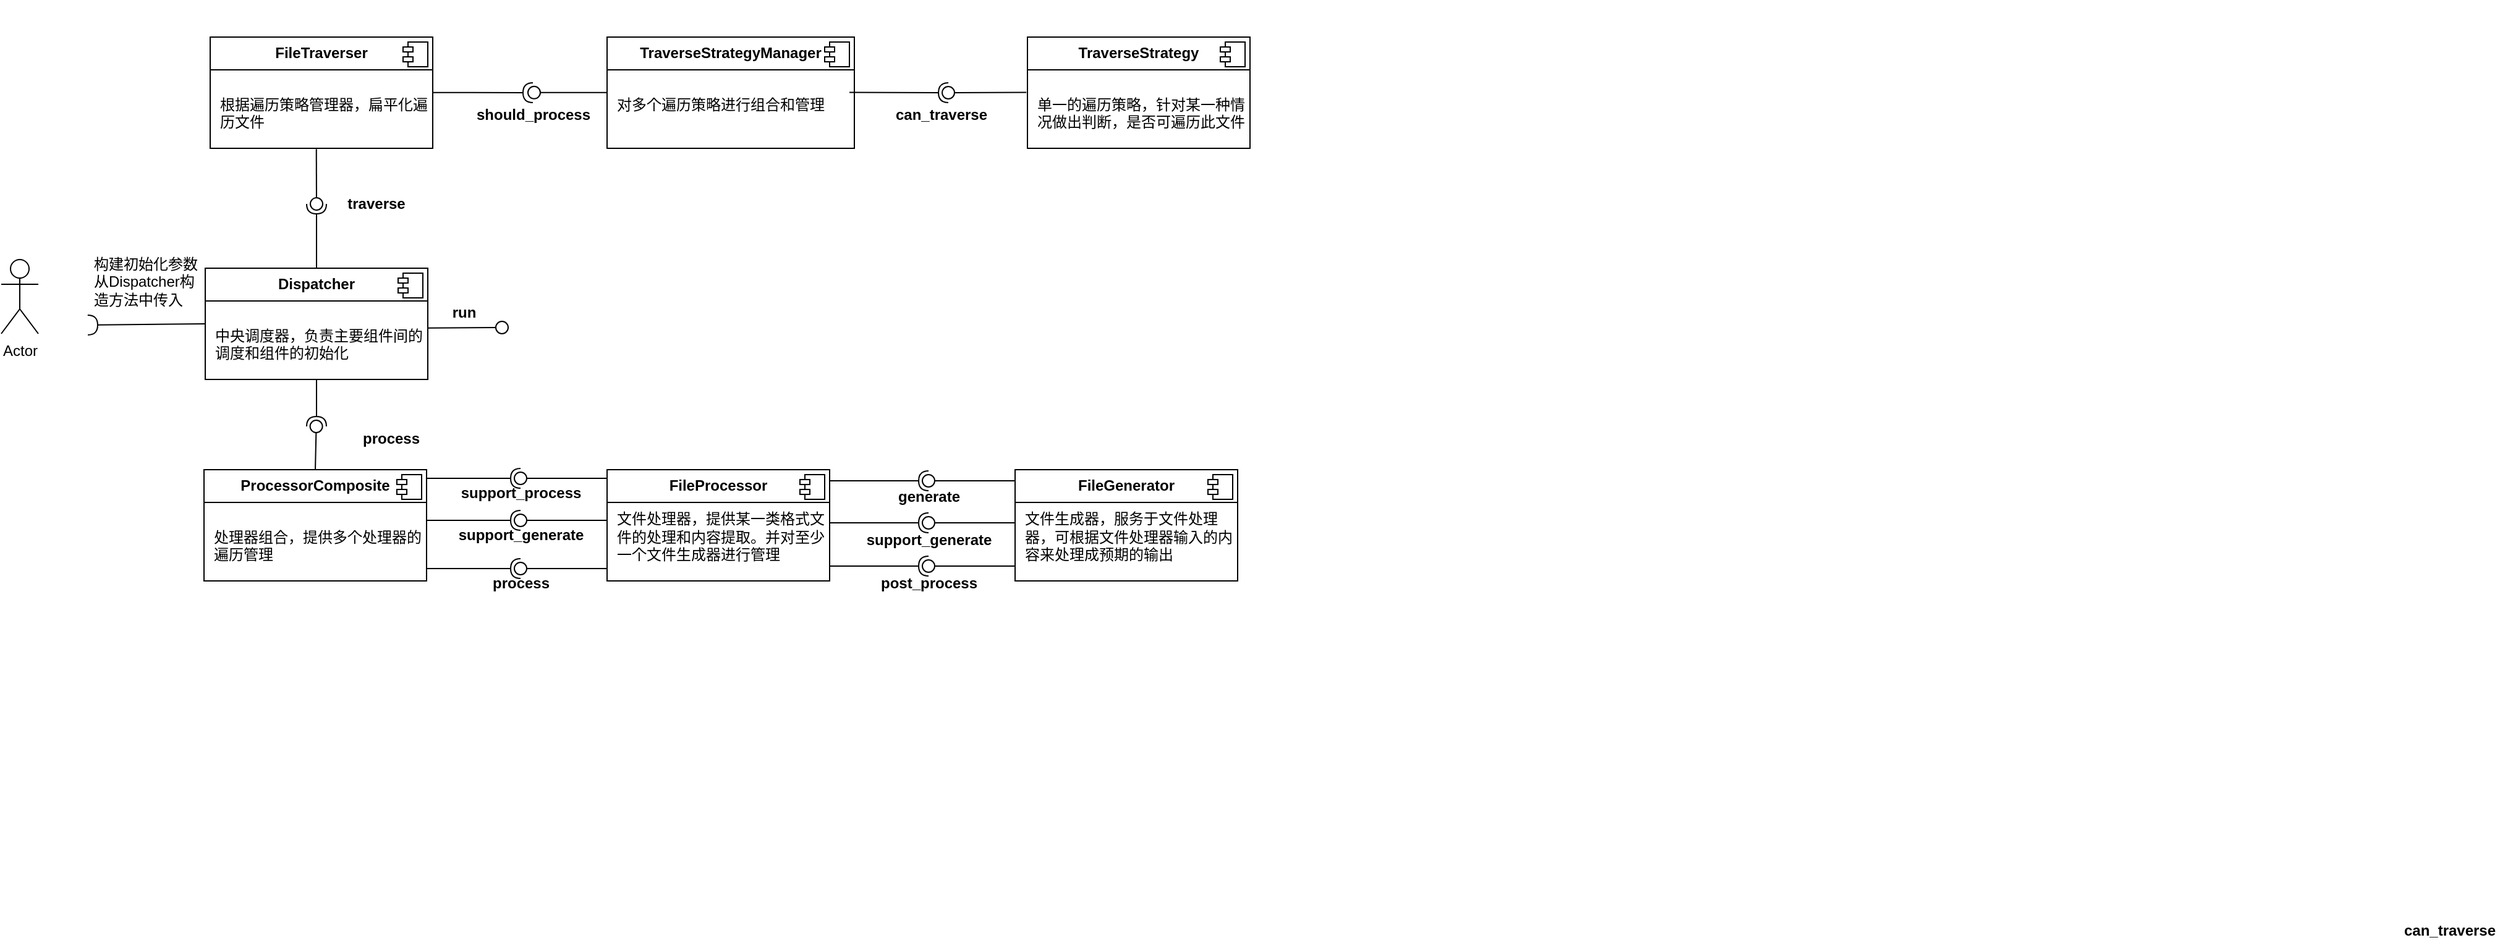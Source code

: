 <mxfile version="24.3.1" type="github">
  <diagram name="Page-1" id="e7e014a7-5840-1c2e-5031-d8a46d1fe8dd">
    <mxGraphModel dx="1267" dy="715" grid="1" gridSize="10" guides="1" tooltips="1" connect="1" arrows="1" fold="1" page="1" pageScale="1" pageWidth="1169" pageHeight="826" background="none" math="0" shadow="0">
      <root>
        <mxCell id="0" />
        <mxCell id="1" parent="0" />
        <mxCell id="0t4V10BTu9ClVdfivU5t-42" value="&lt;p style=&quot;margin:0px;margin-top:6px;text-align:center;&quot;&gt;&lt;b&gt;Dispatcher&lt;/b&gt;&lt;/p&gt;&lt;hr size=&quot;1&quot; style=&quot;border-style:solid;&quot;&gt;&lt;p style=&quot;margin:0px;margin-left:8px;&quot;&gt;&lt;br&gt;&lt;/p&gt;&lt;p style=&quot;margin:0px;margin-left:8px;&quot;&gt;中央调度器，负责主要组件间的调度和组件的初始化&lt;/p&gt;" style="align=left;overflow=fill;html=1;dropTarget=0;whiteSpace=wrap;" vertex="1" parent="1">
          <mxGeometry x="495" y="377" width="180" height="90" as="geometry" />
        </mxCell>
        <mxCell id="0t4V10BTu9ClVdfivU5t-43" value="" style="shape=component;jettyWidth=8;jettyHeight=4;" vertex="1" parent="0t4V10BTu9ClVdfivU5t-42">
          <mxGeometry x="1" width="20" height="20" relative="1" as="geometry">
            <mxPoint x="-24" y="4" as="offset" />
          </mxGeometry>
        </mxCell>
        <mxCell id="0t4V10BTu9ClVdfivU5t-56" value="&lt;p style=&quot;margin:0px;margin-top:6px;text-align:center;&quot;&gt;&lt;b&gt;FileTraverser&lt;/b&gt;&lt;/p&gt;&lt;hr size=&quot;1&quot; style=&quot;border-style:solid;&quot;&gt;&lt;p style=&quot;margin: 0px 0px 0px 8px;&quot;&gt;&lt;br&gt;&lt;/p&gt;&lt;p style=&quot;margin: 0px 0px 0px 8px;&quot;&gt;根据遍历策略管理器，扁平化遍历文件&lt;/p&gt;" style="align=left;overflow=fill;html=1;dropTarget=0;whiteSpace=wrap;" vertex="1" parent="1">
          <mxGeometry x="499" y="190" width="180" height="90" as="geometry" />
        </mxCell>
        <mxCell id="0t4V10BTu9ClVdfivU5t-57" value="" style="shape=component;jettyWidth=8;jettyHeight=4;" vertex="1" parent="0t4V10BTu9ClVdfivU5t-56">
          <mxGeometry x="1" width="20" height="20" relative="1" as="geometry">
            <mxPoint x="-24" y="4" as="offset" />
          </mxGeometry>
        </mxCell>
        <mxCell id="0t4V10BTu9ClVdfivU5t-59" value="&lt;p style=&quot;margin:0px;margin-top:6px;text-align:center;&quot;&gt;&lt;b&gt;TraverseStrategyManager&lt;/b&gt;&lt;br&gt;&lt;/p&gt;&lt;hr size=&quot;1&quot; style=&quot;border-style:solid;&quot;&gt;&lt;p style=&quot;margin:0px;margin-left:8px;&quot;&gt;&lt;br&gt;&lt;/p&gt;&lt;p style=&quot;margin:0px;margin-left:8px;&quot;&gt;对多个遍历策略进行组合和管理&lt;/p&gt;" style="align=left;overflow=fill;html=1;dropTarget=0;whiteSpace=wrap;" vertex="1" parent="1">
          <mxGeometry x="820" y="190" width="200" height="90" as="geometry" />
        </mxCell>
        <mxCell id="0t4V10BTu9ClVdfivU5t-60" value="" style="shape=component;jettyWidth=8;jettyHeight=4;" vertex="1" parent="0t4V10BTu9ClVdfivU5t-59">
          <mxGeometry x="1" width="20" height="20" relative="1" as="geometry">
            <mxPoint x="-24" y="4" as="offset" />
          </mxGeometry>
        </mxCell>
        <mxCell id="0t4V10BTu9ClVdfivU5t-61" value="&lt;p style=&quot;margin:0px;margin-top:6px;text-align:center;&quot;&gt;&lt;b&gt;TraverseStrategy&lt;/b&gt;&lt;br&gt;&lt;/p&gt;&lt;hr size=&quot;1&quot; style=&quot;border-style:solid;&quot;&gt;&lt;p style=&quot;margin:0px;margin-left:8px;&quot;&gt;&lt;br&gt;&lt;/p&gt;&lt;p style=&quot;margin:0px;margin-left:8px;&quot;&gt;单一的遍历策略，针对某一种情况做出判断，是否可遍历此文件&lt;/p&gt;" style="align=left;overflow=fill;html=1;dropTarget=0;whiteSpace=wrap;" vertex="1" parent="1">
          <mxGeometry x="1160" y="190" width="180" height="90" as="geometry" />
        </mxCell>
        <mxCell id="0t4V10BTu9ClVdfivU5t-62" value="" style="shape=component;jettyWidth=8;jettyHeight=4;" vertex="1" parent="0t4V10BTu9ClVdfivU5t-61">
          <mxGeometry x="1" width="20" height="20" relative="1" as="geometry">
            <mxPoint x="-24" y="4" as="offset" />
          </mxGeometry>
        </mxCell>
        <mxCell id="0t4V10BTu9ClVdfivU5t-63" value="&lt;p style=&quot;margin:0px;margin-top:6px;text-align:center;&quot;&gt;&lt;b&gt;FileProcessor&lt;/b&gt;&lt;/p&gt;&lt;hr size=&quot;1&quot; style=&quot;border-style:solid;&quot;&gt;&lt;p style=&quot;margin:0px;margin-left:8px;&quot;&gt;&lt;span style=&quot;background-color: initial;&quot;&gt;文件处理器，提供某一类格式文件的处理和内容提取。并对至少一个文件生成器进行管理&lt;/span&gt;&lt;br&gt;&lt;/p&gt;" style="align=left;overflow=fill;html=1;dropTarget=0;whiteSpace=wrap;" vertex="1" parent="1">
          <mxGeometry x="820" y="540" width="180" height="90" as="geometry" />
        </mxCell>
        <mxCell id="0t4V10BTu9ClVdfivU5t-64" value="" style="shape=component;jettyWidth=8;jettyHeight=4;" vertex="1" parent="0t4V10BTu9ClVdfivU5t-63">
          <mxGeometry x="1" width="20" height="20" relative="1" as="geometry">
            <mxPoint x="-24" y="4" as="offset" />
          </mxGeometry>
        </mxCell>
        <mxCell id="0t4V10BTu9ClVdfivU5t-65" value="&lt;p style=&quot;margin:0px;margin-top:6px;text-align:center;&quot;&gt;&lt;b&gt;FileGenerator&lt;/b&gt;&lt;/p&gt;&lt;hr size=&quot;1&quot; style=&quot;border-style:solid;&quot;&gt;&lt;p style=&quot;margin:0px;margin-left:8px;&quot;&gt;文件生成器，服务于文件处理器，可根据文件处理器输入的内容来处理成预期的输出&lt;/p&gt;" style="align=left;overflow=fill;html=1;dropTarget=0;whiteSpace=wrap;" vertex="1" parent="1">
          <mxGeometry x="1150" y="540" width="180" height="90" as="geometry" />
        </mxCell>
        <mxCell id="0t4V10BTu9ClVdfivU5t-66" value="" style="shape=component;jettyWidth=8;jettyHeight=4;" vertex="1" parent="0t4V10BTu9ClVdfivU5t-65">
          <mxGeometry x="1" width="20" height="20" relative="1" as="geometry">
            <mxPoint x="-24" y="4" as="offset" />
          </mxGeometry>
        </mxCell>
        <mxCell id="0t4V10BTu9ClVdfivU5t-67" value="" style="rounded=0;orthogonalLoop=1;jettySize=auto;html=1;endArrow=halfCircle;endFill=0;endSize=6;strokeWidth=1;sketch=0;" edge="1" parent="1">
          <mxGeometry relative="1" as="geometry">
            <mxPoint x="1016" y="234.76" as="sourcePoint" />
            <mxPoint x="1096" y="235" as="targetPoint" />
            <Array as="points">
              <mxPoint x="1015.999" y="234.76" />
            </Array>
          </mxGeometry>
        </mxCell>
        <mxCell id="0t4V10BTu9ClVdfivU5t-68" value="" style="rounded=0;orthogonalLoop=1;jettySize=auto;html=1;endArrow=oval;endFill=0;sketch=0;sourcePerimeterSpacing=0;targetPerimeterSpacing=0;endSize=10;exitX=-0.005;exitY=0.497;exitDx=0;exitDy=0;exitPerimeter=0;" edge="1" parent="1" source="0t4V10BTu9ClVdfivU5t-61">
          <mxGeometry relative="1" as="geometry">
            <mxPoint x="1156" y="235" as="sourcePoint" />
            <mxPoint x="1096" y="235" as="targetPoint" />
          </mxGeometry>
        </mxCell>
        <mxCell id="0t4V10BTu9ClVdfivU5t-69" value="" style="ellipse;whiteSpace=wrap;html=1;align=center;aspect=fixed;fillColor=none;strokeColor=none;resizable=0;perimeter=centerPerimeter;rotatable=0;allowArrows=0;points=[];outlineConnect=1;" vertex="1" parent="1">
          <mxGeometry x="1175" y="160" width="10" height="10" as="geometry" />
        </mxCell>
        <mxCell id="0t4V10BTu9ClVdfivU5t-70" value="can_traverse" style="text;align=center;fontStyle=1;verticalAlign=middle;spacingLeft=3;spacingRight=3;strokeColor=none;rotatable=0;points=[[0,0.5],[1,0.5]];portConstraint=eastwest;html=1;" vertex="1" parent="1">
          <mxGeometry x="1050" y="240" width="80" height="26" as="geometry" />
        </mxCell>
        <mxCell id="0t4V10BTu9ClVdfivU5t-71" value="" style="rounded=0;orthogonalLoop=1;jettySize=auto;html=1;endArrow=halfCircle;endFill=0;endSize=6;strokeWidth=1;sketch=0;exitX=0;exitY=0.5;exitDx=0;exitDy=0;" edge="1" parent="1">
          <mxGeometry relative="1" as="geometry">
            <mxPoint x="679" y="234.86" as="sourcePoint" />
            <mxPoint x="760" y="235" as="targetPoint" />
          </mxGeometry>
        </mxCell>
        <mxCell id="0t4V10BTu9ClVdfivU5t-72" value="" style="rounded=0;orthogonalLoop=1;jettySize=auto;html=1;endArrow=oval;endFill=0;sketch=0;sourcePerimeterSpacing=0;targetPerimeterSpacing=0;endSize=10;" edge="1" parent="1">
          <mxGeometry relative="1" as="geometry">
            <mxPoint x="820" y="234.89" as="sourcePoint" />
            <mxPoint x="761" y="234.89" as="targetPoint" />
          </mxGeometry>
        </mxCell>
        <mxCell id="0t4V10BTu9ClVdfivU5t-73" value="" style="ellipse;whiteSpace=wrap;html=1;align=center;aspect=fixed;fillColor=none;strokeColor=none;resizable=0;perimeter=centerPerimeter;rotatable=0;allowArrows=0;points=[];outlineConnect=1;" vertex="1" parent="1">
          <mxGeometry x="734" y="230" width="10" height="10" as="geometry" />
        </mxCell>
        <mxCell id="0t4V10BTu9ClVdfivU5t-74" value="can_traverse" style="text;align=center;fontStyle=1;verticalAlign=middle;spacingLeft=3;spacingRight=3;strokeColor=none;rotatable=0;points=[[0,0.5],[1,0.5]];portConstraint=eastwest;html=1;" vertex="1" parent="1">
          <mxGeometry x="2270" y="900" width="80" height="26" as="geometry" />
        </mxCell>
        <mxCell id="0t4V10BTu9ClVdfivU5t-75" value="should_process" style="text;align=center;fontStyle=1;verticalAlign=middle;spacingLeft=3;spacingRight=3;strokeColor=none;rotatable=0;points=[[0,0.5],[1,0.5]];portConstraint=eastwest;html=1;" vertex="1" parent="1">
          <mxGeometry x="720" y="240" width="80" height="26" as="geometry" />
        </mxCell>
        <mxCell id="0t4V10BTu9ClVdfivU5t-76" value="" style="rounded=0;orthogonalLoop=1;jettySize=auto;html=1;endArrow=halfCircle;endFill=0;endSize=6;strokeWidth=1;sketch=0;entryX=0.477;entryY=1;entryDx=0;entryDy=0;entryPerimeter=0;exitX=0.5;exitY=0;exitDx=0;exitDy=0;" edge="1" target="0t4V10BTu9ClVdfivU5t-78" parent="1" source="0t4V10BTu9ClVdfivU5t-42">
          <mxGeometry relative="1" as="geometry">
            <mxPoint x="585" y="370" as="sourcePoint" />
            <mxPoint x="584.92" y="335" as="targetPoint" />
          </mxGeometry>
        </mxCell>
        <mxCell id="0t4V10BTu9ClVdfivU5t-77" value="" style="rounded=0;orthogonalLoop=1;jettySize=auto;html=1;endArrow=oval;endFill=0;sketch=0;sourcePerimeterSpacing=0;targetPerimeterSpacing=0;endSize=10;exitX=0.477;exitY=1.018;exitDx=0;exitDy=0;exitPerimeter=0;entryX=0.516;entryY=0.806;entryDx=0;entryDy=0;entryPerimeter=0;" edge="1" target="0t4V10BTu9ClVdfivU5t-78" parent="1">
          <mxGeometry relative="1" as="geometry">
            <mxPoint x="584.86" y="280.62" as="sourcePoint" />
            <mxPoint x="585.0" y="324" as="targetPoint" />
          </mxGeometry>
        </mxCell>
        <mxCell id="0t4V10BTu9ClVdfivU5t-78" value="" style="ellipse;whiteSpace=wrap;html=1;align=center;aspect=fixed;fillColor=none;strokeColor=none;resizable=0;perimeter=centerPerimeter;rotatable=0;allowArrows=0;points=[];outlineConnect=1;" vertex="1" parent="1">
          <mxGeometry x="580" y="320" width="10" height="10" as="geometry" />
        </mxCell>
        <mxCell id="0t4V10BTu9ClVdfivU5t-79" value="traverse" style="text;align=center;fontStyle=1;verticalAlign=middle;spacingLeft=3;spacingRight=3;strokeColor=none;rotatable=0;points=[[0,0.5],[1,0.5]];portConstraint=eastwest;html=1;" vertex="1" parent="1">
          <mxGeometry x="593" y="312" width="80" height="26" as="geometry" />
        </mxCell>
        <mxCell id="0t4V10BTu9ClVdfivU5t-80" value="&lt;p style=&quot;margin:0px;margin-top:6px;text-align:center;&quot;&gt;&lt;b&gt;ProcessorComposite&lt;/b&gt;&lt;/p&gt;&lt;hr size=&quot;1&quot; style=&quot;border-style:solid;&quot;&gt;&lt;p style=&quot;margin:0px;margin-left:8px;&quot;&gt;&lt;br&gt;&lt;/p&gt;&lt;p style=&quot;margin:0px;margin-left:8px;&quot;&gt;处理器组合，提供多个处理器的遍历管理&lt;/p&gt;" style="align=left;overflow=fill;html=1;dropTarget=0;whiteSpace=wrap;" vertex="1" parent="1">
          <mxGeometry x="494" y="540" width="180" height="90" as="geometry" />
        </mxCell>
        <mxCell id="0t4V10BTu9ClVdfivU5t-81" value="" style="shape=component;jettyWidth=8;jettyHeight=4;" vertex="1" parent="0t4V10BTu9ClVdfivU5t-80">
          <mxGeometry x="1" width="20" height="20" relative="1" as="geometry">
            <mxPoint x="-24" y="4" as="offset" />
          </mxGeometry>
        </mxCell>
        <mxCell id="0t4V10BTu9ClVdfivU5t-82" value="" style="rounded=0;orthogonalLoop=1;jettySize=auto;html=1;endArrow=halfCircle;endFill=0;endSize=6;strokeWidth=1;sketch=0;exitX=0.5;exitY=1;exitDx=0;exitDy=0;" edge="1" target="0t4V10BTu9ClVdfivU5t-84" parent="1" source="0t4V10BTu9ClVdfivU5t-42">
          <mxGeometry relative="1" as="geometry">
            <mxPoint x="565.278" y="467" as="sourcePoint" />
          </mxGeometry>
        </mxCell>
        <mxCell id="0t4V10BTu9ClVdfivU5t-83" value="" style="rounded=0;orthogonalLoop=1;jettySize=auto;html=1;endArrow=oval;endFill=0;sketch=0;sourcePerimeterSpacing=0;targetPerimeterSpacing=0;endSize=10;exitX=0.51;exitY=0.004;exitDx=0;exitDy=0;exitPerimeter=0;" edge="1" parent="1">
          <mxGeometry relative="1" as="geometry">
            <mxPoint x="584.0" y="540.36" as="sourcePoint" />
            <mxPoint x="584.8" y="505" as="targetPoint" />
          </mxGeometry>
        </mxCell>
        <mxCell id="0t4V10BTu9ClVdfivU5t-84" value="" style="ellipse;whiteSpace=wrap;html=1;align=center;aspect=fixed;fillColor=none;strokeColor=none;resizable=0;perimeter=centerPerimeter;rotatable=0;allowArrows=0;points=[];outlineConnect=1;" vertex="1" parent="1">
          <mxGeometry x="580" y="500" width="10" height="10" as="geometry" />
        </mxCell>
        <mxCell id="0t4V10BTu9ClVdfivU5t-86" value="process" style="text;align=center;fontStyle=1;verticalAlign=middle;spacingLeft=3;spacingRight=3;strokeColor=none;rotatable=0;points=[[0,0.5],[1,0.5]];portConstraint=eastwest;html=1;" vertex="1" parent="1">
          <mxGeometry x="710" y="619" width="80" height="26" as="geometry" />
        </mxCell>
        <mxCell id="0t4V10BTu9ClVdfivU5t-87" value="Actor" style="shape=umlActor;verticalLabelPosition=bottom;verticalAlign=top;html=1;" vertex="1" parent="1">
          <mxGeometry x="330" y="370" width="30" height="60" as="geometry" />
        </mxCell>
        <mxCell id="0t4V10BTu9ClVdfivU5t-88" value="" style="rounded=0;orthogonalLoop=1;jettySize=auto;html=1;endArrow=halfCircle;endFill=0;endSize=6;strokeWidth=1;sketch=0;exitX=1;exitY=0.5;exitDx=0;exitDy=0;" edge="1" parent="1">
          <mxGeometry relative="1" as="geometry">
            <mxPoint x="1000" y="549" as="sourcePoint" />
            <mxPoint x="1080" y="549" as="targetPoint" />
          </mxGeometry>
        </mxCell>
        <mxCell id="0t4V10BTu9ClVdfivU5t-89" value="" style="rounded=0;orthogonalLoop=1;jettySize=auto;html=1;endArrow=oval;endFill=0;sketch=0;sourcePerimeterSpacing=0;targetPerimeterSpacing=0;endSize=10;exitX=0;exitY=0.5;exitDx=0;exitDy=0;" edge="1" parent="1">
          <mxGeometry relative="1" as="geometry">
            <mxPoint x="1150" y="549" as="sourcePoint" />
            <mxPoint x="1080" y="549" as="targetPoint" />
          </mxGeometry>
        </mxCell>
        <mxCell id="0t4V10BTu9ClVdfivU5t-90" value="" style="ellipse;whiteSpace=wrap;html=1;align=center;aspect=fixed;fillColor=none;strokeColor=none;resizable=0;perimeter=centerPerimeter;rotatable=0;allowArrows=0;points=[];outlineConnect=1;" vertex="1" parent="1">
          <mxGeometry x="1075" y="580" width="10" height="10" as="geometry" />
        </mxCell>
        <mxCell id="0t4V10BTu9ClVdfivU5t-91" value="generate" style="text;align=center;fontStyle=1;verticalAlign=middle;spacingLeft=3;spacingRight=3;strokeColor=none;rotatable=0;points=[[0,0.5],[1,0.5]];portConstraint=eastwest;html=1;" vertex="1" parent="1">
          <mxGeometry x="1040" y="549" width="80" height="26" as="geometry" />
        </mxCell>
        <mxCell id="0t4V10BTu9ClVdfivU5t-94" value="" style="rounded=0;orthogonalLoop=1;jettySize=auto;html=1;endArrow=halfCircle;endFill=0;endSize=6;strokeWidth=1;sketch=0;exitX=1;exitY=0.5;exitDx=0;exitDy=0;" edge="1" parent="1">
          <mxGeometry relative="1" as="geometry">
            <mxPoint x="674" y="620" as="sourcePoint" />
            <mxPoint x="750" y="620" as="targetPoint" />
          </mxGeometry>
        </mxCell>
        <mxCell id="0t4V10BTu9ClVdfivU5t-95" value="" style="rounded=0;orthogonalLoop=1;jettySize=auto;html=1;endArrow=oval;endFill=0;sketch=0;sourcePerimeterSpacing=0;targetPerimeterSpacing=0;endSize=10;exitX=0;exitY=0.5;exitDx=0;exitDy=0;" edge="1" parent="1">
          <mxGeometry relative="1" as="geometry">
            <mxPoint x="820" y="620" as="sourcePoint" />
            <mxPoint x="750" y="620" as="targetPoint" />
          </mxGeometry>
        </mxCell>
        <mxCell id="0t4V10BTu9ClVdfivU5t-97" value="process" style="text;align=center;fontStyle=1;verticalAlign=middle;spacingLeft=3;spacingRight=3;strokeColor=none;rotatable=0;points=[[0,0.5],[1,0.5]];portConstraint=eastwest;html=1;" vertex="1" parent="1">
          <mxGeometry x="605" y="502" width="80" height="26" as="geometry" />
        </mxCell>
        <mxCell id="0t4V10BTu9ClVdfivU5t-98" value="support_process" style="text;align=center;fontStyle=1;verticalAlign=middle;spacingLeft=3;spacingRight=3;strokeColor=none;rotatable=0;points=[[0,0.5],[1,0.5]];portConstraint=eastwest;html=1;" vertex="1" parent="1">
          <mxGeometry x="710" y="546" width="80" height="26" as="geometry" />
        </mxCell>
        <mxCell id="0t4V10BTu9ClVdfivU5t-99" value="" style="rounded=0;orthogonalLoop=1;jettySize=auto;html=1;endArrow=halfCircle;endFill=0;endSize=6;strokeWidth=1;sketch=0;exitX=1;exitY=0.5;exitDx=0;exitDy=0;" edge="1" parent="1">
          <mxGeometry relative="1" as="geometry">
            <mxPoint x="674" y="547" as="sourcePoint" />
            <mxPoint x="750" y="547" as="targetPoint" />
          </mxGeometry>
        </mxCell>
        <mxCell id="0t4V10BTu9ClVdfivU5t-100" value="" style="rounded=0;orthogonalLoop=1;jettySize=auto;html=1;endArrow=oval;endFill=0;sketch=0;sourcePerimeterSpacing=0;targetPerimeterSpacing=0;endSize=10;exitX=0;exitY=0.5;exitDx=0;exitDy=0;" edge="1" parent="1">
          <mxGeometry relative="1" as="geometry">
            <mxPoint x="820" y="547" as="sourcePoint" />
            <mxPoint x="750" y="547" as="targetPoint" />
          </mxGeometry>
        </mxCell>
        <mxCell id="0t4V10BTu9ClVdfivU5t-101" value="support_generate" style="text;align=center;fontStyle=1;verticalAlign=middle;spacingLeft=3;spacingRight=3;strokeColor=none;rotatable=0;points=[[0,0.5],[1,0.5]];portConstraint=eastwest;html=1;" vertex="1" parent="1">
          <mxGeometry x="710" y="580" width="80" height="26" as="geometry" />
        </mxCell>
        <mxCell id="0t4V10BTu9ClVdfivU5t-102" value="" style="rounded=0;orthogonalLoop=1;jettySize=auto;html=1;endArrow=halfCircle;endFill=0;endSize=6;strokeWidth=1;sketch=0;exitX=1;exitY=0.5;exitDx=0;exitDy=0;" edge="1" parent="1">
          <mxGeometry relative="1" as="geometry">
            <mxPoint x="674" y="581" as="sourcePoint" />
            <mxPoint x="750" y="581" as="targetPoint" />
          </mxGeometry>
        </mxCell>
        <mxCell id="0t4V10BTu9ClVdfivU5t-103" value="" style="rounded=0;orthogonalLoop=1;jettySize=auto;html=1;endArrow=oval;endFill=0;sketch=0;sourcePerimeterSpacing=0;targetPerimeterSpacing=0;endSize=10;exitX=0;exitY=0.5;exitDx=0;exitDy=0;" edge="1" parent="1">
          <mxGeometry relative="1" as="geometry">
            <mxPoint x="820" y="581" as="sourcePoint" />
            <mxPoint x="750" y="581" as="targetPoint" />
          </mxGeometry>
        </mxCell>
        <mxCell id="0t4V10BTu9ClVdfivU5t-104" value="" style="rounded=0;orthogonalLoop=1;jettySize=auto;html=1;endArrow=halfCircle;endFill=0;endSize=6;strokeWidth=1;sketch=0;exitX=1;exitY=0.5;exitDx=0;exitDy=0;" edge="1" parent="1">
          <mxGeometry relative="1" as="geometry">
            <mxPoint x="1000" y="583" as="sourcePoint" />
            <mxPoint x="1080" y="583" as="targetPoint" />
          </mxGeometry>
        </mxCell>
        <mxCell id="0t4V10BTu9ClVdfivU5t-105" value="" style="rounded=0;orthogonalLoop=1;jettySize=auto;html=1;endArrow=oval;endFill=0;sketch=0;sourcePerimeterSpacing=0;targetPerimeterSpacing=0;endSize=10;exitX=0;exitY=0.5;exitDx=0;exitDy=0;" edge="1" parent="1">
          <mxGeometry relative="1" as="geometry">
            <mxPoint x="1150" y="583" as="sourcePoint" />
            <mxPoint x="1080" y="583" as="targetPoint" />
          </mxGeometry>
        </mxCell>
        <mxCell id="0t4V10BTu9ClVdfivU5t-106" value="support_generate" style="text;align=center;fontStyle=1;verticalAlign=middle;spacingLeft=3;spacingRight=3;strokeColor=none;rotatable=0;points=[[0,0.5],[1,0.5]];portConstraint=eastwest;html=1;" vertex="1" parent="1">
          <mxGeometry x="1040" y="584" width="80" height="26" as="geometry" />
        </mxCell>
        <mxCell id="0t4V10BTu9ClVdfivU5t-107" value="" style="rounded=0;orthogonalLoop=1;jettySize=auto;html=1;endArrow=halfCircle;endFill=0;endSize=6;strokeWidth=1;sketch=0;exitX=1;exitY=0.5;exitDx=0;exitDy=0;" edge="1" parent="1">
          <mxGeometry relative="1" as="geometry">
            <mxPoint x="1000" y="618" as="sourcePoint" />
            <mxPoint x="1080" y="618" as="targetPoint" />
          </mxGeometry>
        </mxCell>
        <mxCell id="0t4V10BTu9ClVdfivU5t-108" value="" style="rounded=0;orthogonalLoop=1;jettySize=auto;html=1;endArrow=oval;endFill=0;sketch=0;sourcePerimeterSpacing=0;targetPerimeterSpacing=0;endSize=10;exitX=0;exitY=0.5;exitDx=0;exitDy=0;" edge="1" parent="1">
          <mxGeometry relative="1" as="geometry">
            <mxPoint x="1150" y="618" as="sourcePoint" />
            <mxPoint x="1080" y="618" as="targetPoint" />
          </mxGeometry>
        </mxCell>
        <mxCell id="0t4V10BTu9ClVdfivU5t-109" value="post_process" style="text;align=center;fontStyle=1;verticalAlign=middle;spacingLeft=3;spacingRight=3;strokeColor=none;rotatable=0;points=[[0,0.5],[1,0.5]];portConstraint=eastwest;html=1;" vertex="1" parent="1">
          <mxGeometry x="1040" y="619" width="80" height="26" as="geometry" />
        </mxCell>
        <mxCell id="0t4V10BTu9ClVdfivU5t-118" value="构建初始化参数从Dispatcher构造方法中传入" style="text;strokeColor=none;fillColor=none;align=left;verticalAlign=top;spacingLeft=4;spacingRight=4;overflow=hidden;rotatable=0;points=[[0,0.5],[1,0.5]];portConstraint=eastwest;whiteSpace=wrap;html=1;" vertex="1" parent="1">
          <mxGeometry x="399" y="360" width="100" height="53" as="geometry" />
        </mxCell>
        <mxCell id="0t4V10BTu9ClVdfivU5t-123" value="" style="rounded=0;orthogonalLoop=1;jettySize=auto;html=1;endArrow=oval;endFill=0;sketch=0;sourcePerimeterSpacing=0;targetPerimeterSpacing=0;endSize=10;exitX=1.002;exitY=0.537;exitDx=0;exitDy=0;exitPerimeter=0;" edge="1" target="0t4V10BTu9ClVdfivU5t-124" parent="1" source="0t4V10BTu9ClVdfivU5t-42">
          <mxGeometry relative="1" as="geometry">
            <mxPoint x="694" y="425" as="sourcePoint" />
          </mxGeometry>
        </mxCell>
        <mxCell id="0t4V10BTu9ClVdfivU5t-124" value="" style="ellipse;whiteSpace=wrap;html=1;align=center;aspect=fixed;fillColor=none;strokeColor=none;resizable=0;perimeter=centerPerimeter;rotatable=0;allowArrows=0;points=[];outlineConnect=1;" vertex="1" parent="1">
          <mxGeometry x="730" y="420" width="10" height="10" as="geometry" />
        </mxCell>
        <mxCell id="0t4V10BTu9ClVdfivU5t-125" value="run" style="text;align=center;fontStyle=1;verticalAlign=middle;spacingLeft=3;spacingRight=3;strokeColor=none;rotatable=0;points=[[0,0.5],[1,0.5]];portConstraint=eastwest;html=1;" vertex="1" parent="1">
          <mxGeometry x="664" y="400" width="80" height="26" as="geometry" />
        </mxCell>
        <mxCell id="0t4V10BTu9ClVdfivU5t-126" value="" style="rounded=0;orthogonalLoop=1;jettySize=auto;html=1;endArrow=halfCircle;endFill=0;endSize=6;strokeWidth=1;sketch=0;fontSize=12;curved=1;exitX=0;exitY=0.5;exitDx=0;exitDy=0;" edge="1" parent="1" source="0t4V10BTu9ClVdfivU5t-42">
          <mxGeometry relative="1" as="geometry">
            <mxPoint x="495" y="425" as="sourcePoint" />
            <mxPoint x="400" y="423" as="targetPoint" />
          </mxGeometry>
        </mxCell>
        <mxCell id="0t4V10BTu9ClVdfivU5t-127" value="" style="ellipse;whiteSpace=wrap;html=1;align=center;aspect=fixed;fillColor=none;strokeColor=none;resizable=0;perimeter=centerPerimeter;rotatable=0;allowArrows=0;points=[];outlineConnect=1;" vertex="1" parent="1">
          <mxGeometry x="470" y="423" width="10" height="10" as="geometry" />
        </mxCell>
      </root>
    </mxGraphModel>
  </diagram>
</mxfile>
